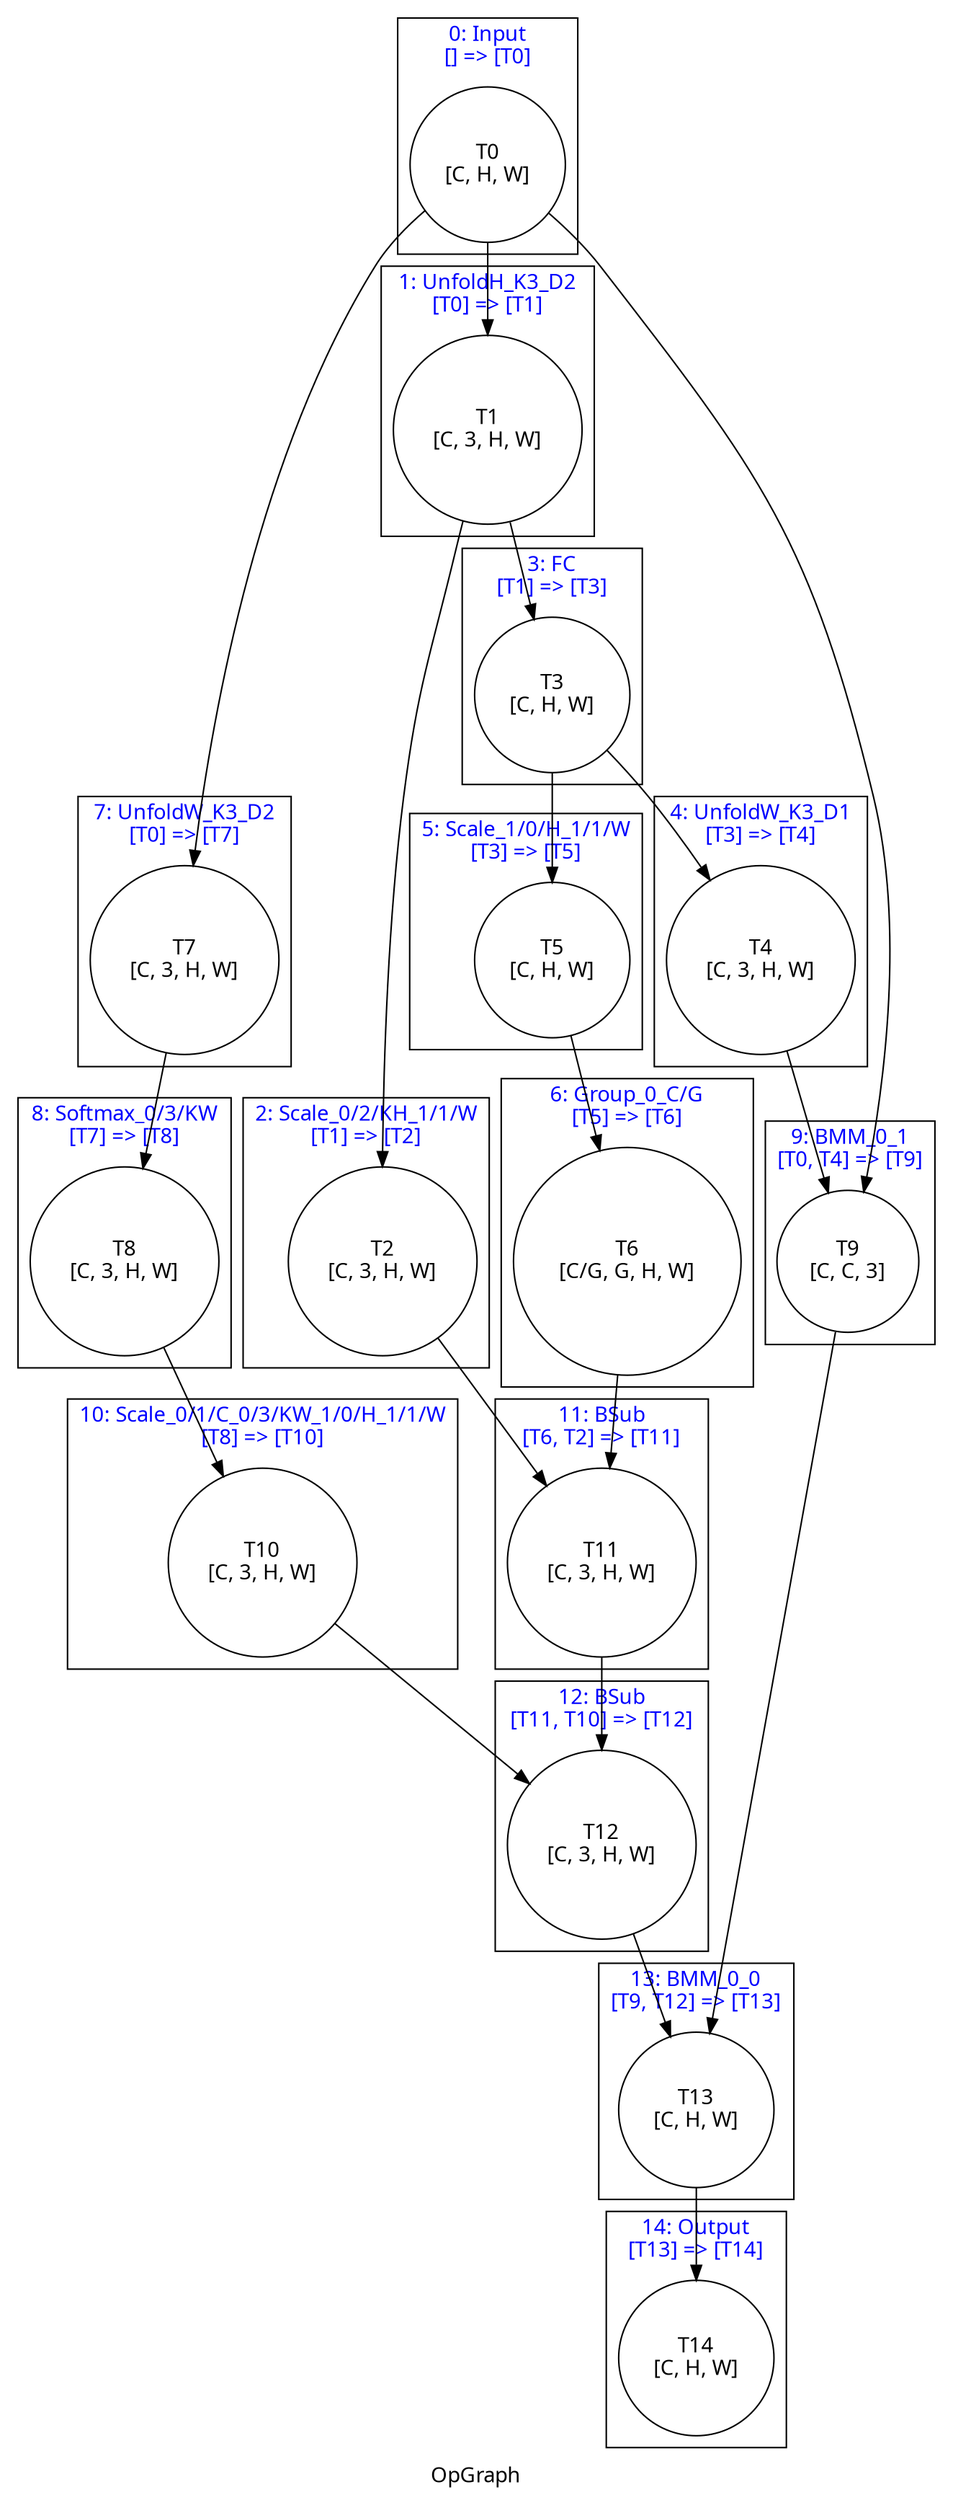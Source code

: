 digraph OpGraph {
    label = "OpGraph"
    fontname = "Graphik";
    subgraph tensors {
        node [shape = circle, color = black, fontname = "Graphik"]
        t_0; t_1; t_2; t_3; t_4; t_5; t_6; t_7; t_8; t_9; t_10; t_11; t_12; t_13; t_14; 
    }
    subgraph cluster_0 {
        fontcolor = blue;
        label = "0: Input\n[] => [T0]";
        t_0 [label = "T0\n[C, H, W]"];
    }
    subgraph cluster_1 {
        fontcolor = blue;
        label = "1: UnfoldH_K3_D2\n[T0] => [T1]";
        t_1 [label = "T1\n[C, 3, H, W]"];
    }
    subgraph cluster_2 {
        fontcolor = blue;
        label = "2: Scale_0/2/KH_1/1/W\n[T1] => [T2]";
        t_2 [label = "T2\n[C, 3, H, W]"];
    }
    subgraph cluster_3 {
        fontcolor = blue;
        label = "3: FC\n[T1] => [T3]";
        t_3 [label = "T3\n[C, H, W]"];
    }
    subgraph cluster_4 {
        fontcolor = blue;
        label = "4: UnfoldW_K3_D1\n[T3] => [T4]";
        t_4 [label = "T4\n[C, 3, H, W]"];
    }
    subgraph cluster_5 {
        fontcolor = blue;
        label = "5: Scale_1/0/H_1/1/W\n[T3] => [T5]";
        t_5 [label = "T5\n[C, H, W]"];
    }
    subgraph cluster_6 {
        fontcolor = blue;
        label = "6: Group_0_C/G\n[T5] => [T6]";
        t_6 [label = "T6\n[C/G, G, H, W]"];
    }
    subgraph cluster_7 {
        fontcolor = blue;
        label = "7: UnfoldW_K3_D2\n[T0] => [T7]";
        t_7 [label = "T7\n[C, 3, H, W]"];
    }
    subgraph cluster_8 {
        fontcolor = blue;
        label = "8: Softmax_0/3/KW\n[T7] => [T8]";
        t_8 [label = "T8\n[C, 3, H, W]"];
    }
    subgraph cluster_9 {
        fontcolor = blue;
        label = "9: BMM_0_1\n[T0, T4] => [T9]";
        t_9 [label = "T9\n[C, C, 3]"];
    }
    subgraph cluster_10 {
        fontcolor = blue;
        label = "10: Scale_0/1/C_0/3/KW_1/0/H_1/1/W\n[T8] => [T10]";
        t_10 [label = "T10\n[C, 3, H, W]"];
    }
    subgraph cluster_11 {
        fontcolor = blue;
        label = "11: BSub\n[T6, T2] => [T11]";
        t_11 [label = "T11\n[C, 3, H, W]"];
    }
    subgraph cluster_12 {
        fontcolor = blue;
        label = "12: BSub\n[T11, T10] => [T12]";
        t_12 [label = "T12\n[C, 3, H, W]"];
    }
    subgraph cluster_13 {
        fontcolor = blue;
        label = "13: BMM_0_0\n[T9, T12] => [T13]";
        t_13 [label = "T13\n[C, H, W]"];
    }
    subgraph cluster_14 {
        fontcolor = blue;
        label = "14: Output\n[T13] => [T14]";
        t_14 [label = "T14\n[C, H, W]"];
    }
    t_0 -> t_1;
    t_0 -> t_7;
    t_0 -> t_9;
    t_1 -> t_2;
    t_1 -> t_3;
    t_2 -> t_11;
    t_3 -> t_4;
    t_3 -> t_5;
    t_4 -> t_9;
    t_5 -> t_6;
    t_6 -> t_11;
    t_7 -> t_8;
    t_8 -> t_10;
    t_9 -> t_13;
    t_10 -> t_12;
    t_11 -> t_12;
    t_12 -> t_13;
    t_13 -> t_14;
}

